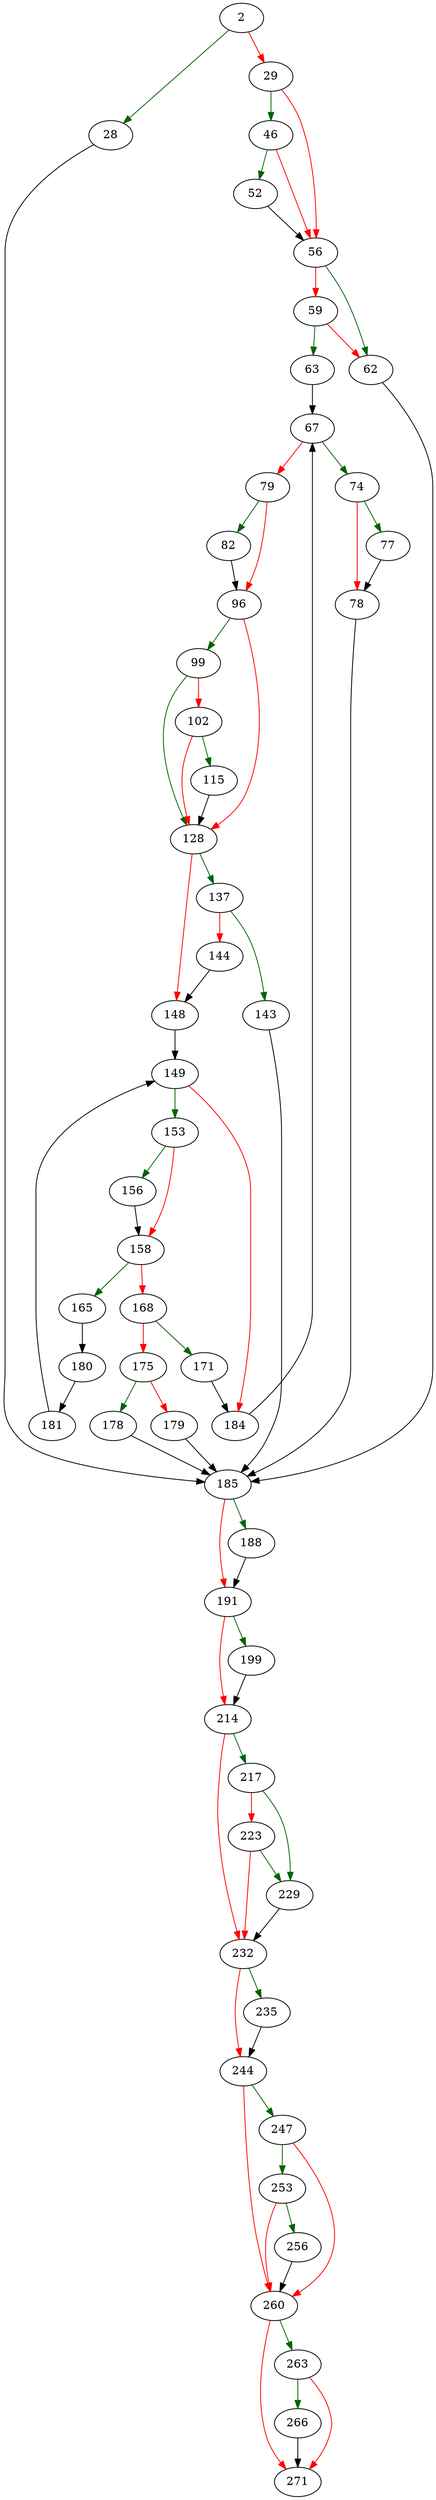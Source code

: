 strict digraph "pager_playback" {
	// Node definitions.
	2 [entry=true];
	28;
	29;
	185;
	46;
	56;
	52;
	62;
	59;
	63;
	67;
	74;
	79;
	77;
	78;
	82;
	96;
	99;
	128;
	102;
	115;
	137;
	148;
	143;
	144;
	149;
	153;
	184;
	156;
	158;
	165;
	168;
	180;
	171;
	175;
	178;
	179;
	181;
	188;
	191;
	199;
	214;
	217;
	232;
	229;
	223;
	235;
	244;
	247;
	260;
	253;
	256;
	263;
	271;
	266;

	// Edge definitions.
	2 -> 28 [
		color=darkgreen
		cond=true
	];
	2 -> 29 [
		color=red
		cond=false
	];
	28 -> 185;
	29 -> 46 [
		color=darkgreen
		cond=true
	];
	29 -> 56 [
		color=red
		cond=false
	];
	185 -> 188 [
		color=darkgreen
		cond=true
	];
	185 -> 191 [
		color=red
		cond=false
	];
	46 -> 56 [
		color=red
		cond=false
	];
	46 -> 52 [
		color=darkgreen
		cond=true
	];
	56 -> 62 [
		color=darkgreen
		cond=true
	];
	56 -> 59 [
		color=red
		cond=false
	];
	52 -> 56;
	62 -> 185;
	59 -> 62 [
		color=red
		cond=false
	];
	59 -> 63 [
		color=darkgreen
		cond=true
	];
	63 -> 67;
	67 -> 74 [
		color=darkgreen
		cond=true
	];
	67 -> 79 [
		color=red
		cond=false
	];
	74 -> 77 [
		color=darkgreen
		cond=true
	];
	74 -> 78 [
		color=red
		cond=false
	];
	79 -> 82 [
		color=darkgreen
		cond=true
	];
	79 -> 96 [
		color=red
		cond=false
	];
	77 -> 78;
	78 -> 185;
	82 -> 96;
	96 -> 99 [
		color=darkgreen
		cond=true
	];
	96 -> 128 [
		color=red
		cond=false
	];
	99 -> 128 [
		color=darkgreen
		cond=true
	];
	99 -> 102 [
		color=red
		cond=false
	];
	128 -> 137 [
		color=darkgreen
		cond=true
	];
	128 -> 148 [
		color=red
		cond=false
	];
	102 -> 128 [
		color=red
		cond=false
	];
	102 -> 115 [
		color=darkgreen
		cond=true
	];
	115 -> 128;
	137 -> 143 [
		color=darkgreen
		cond=true
	];
	137 -> 144 [
		color=red
		cond=false
	];
	148 -> 149;
	143 -> 185;
	144 -> 148;
	149 -> 153 [
		color=darkgreen
		cond=true
	];
	149 -> 184 [
		color=red
		cond=false
	];
	153 -> 156 [
		color=darkgreen
		cond=true
	];
	153 -> 158 [
		color=red
		cond=false
	];
	184 -> 67;
	156 -> 158;
	158 -> 165 [
		color=darkgreen
		cond=true
	];
	158 -> 168 [
		color=red
		cond=false
	];
	165 -> 180;
	168 -> 171 [
		color=darkgreen
		cond=true
	];
	168 -> 175 [
		color=red
		cond=false
	];
	180 -> 181;
	171 -> 184;
	175 -> 178 [
		color=darkgreen
		cond=true
	];
	175 -> 179 [
		color=red
		cond=false
	];
	178 -> 185;
	179 -> 185;
	181 -> 149;
	188 -> 191;
	191 -> 199 [
		color=darkgreen
		cond=true
	];
	191 -> 214 [
		color=red
		cond=false
	];
	199 -> 214;
	214 -> 217 [
		color=darkgreen
		cond=true
	];
	214 -> 232 [
		color=red
		cond=false
	];
	217 -> 229 [
		color=darkgreen
		cond=true
	];
	217 -> 223 [
		color=red
		cond=false
	];
	232 -> 235 [
		color=darkgreen
		cond=true
	];
	232 -> 244 [
		color=red
		cond=false
	];
	229 -> 232;
	223 -> 232 [
		color=red
		cond=false
	];
	223 -> 229 [
		color=darkgreen
		cond=true
	];
	235 -> 244;
	244 -> 247 [
		color=darkgreen
		cond=true
	];
	244 -> 260 [
		color=red
		cond=false
	];
	247 -> 260 [
		color=red
		cond=false
	];
	247 -> 253 [
		color=darkgreen
		cond=true
	];
	260 -> 263 [
		color=darkgreen
		cond=true
	];
	260 -> 271 [
		color=red
		cond=false
	];
	253 -> 260 [
		color=red
		cond=false
	];
	253 -> 256 [
		color=darkgreen
		cond=true
	];
	256 -> 260;
	263 -> 271 [
		color=red
		cond=false
	];
	263 -> 266 [
		color=darkgreen
		cond=true
	];
	266 -> 271;
}